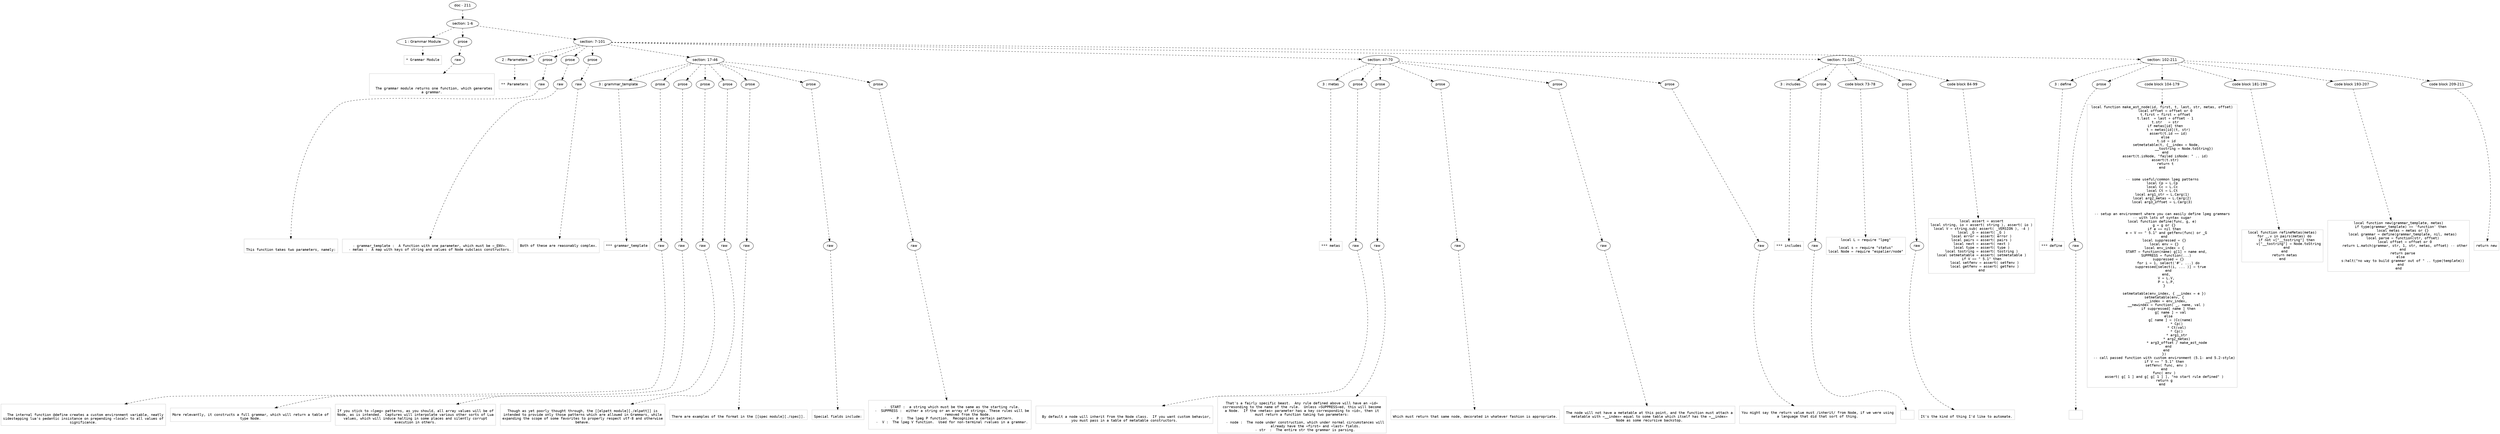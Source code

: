 digraph hierarchy {

node [fontname=Helvetica]
edge [style=dashed]

doc_0 [label="doc - 211"]


doc_0 -> { section_1}
{rank=same; section_1}

section_1 [label="section: 1-6"]


section_1 -> { header_2 prose_3 section_4}
{rank=same; header_2 prose_3 section_4}

header_2 [label="1 : Grammar Module"]

prose_3 [label="prose"]

section_4 [label="section: 7-101"]


header_2 -> leaf_5
leaf_5  [color=Gray,shape=rectangle,fontname=Inconsolata,label="* Grammar Module"]
prose_3 -> { raw_6}
{rank=same; raw_6}

raw_6 [label="raw"]


raw_6 -> leaf_7
leaf_7  [color=Gray,shape=rectangle,fontname=Inconsolata,label="


  The grammar module returns one function, which generates
a grammar.
"]
section_4 -> { header_8 prose_9 prose_10 prose_11 section_12 section_13 section_14 section_15}
{rank=same; header_8 prose_9 prose_10 prose_11 section_12 section_13 section_14 section_15}

header_8 [label="2 : Parameters"]

prose_9 [label="prose"]

prose_10 [label="prose"]

prose_11 [label="prose"]

section_12 [label="section: 17-46"]

section_13 [label="section: 47-70"]

section_14 [label="section: 71-101"]

section_15 [label="section: 102-211"]


header_8 -> leaf_16
leaf_16  [color=Gray,shape=rectangle,fontname=Inconsolata,label="** Parameters"]
prose_9 -> { raw_17}
{rank=same; raw_17}

raw_17 [label="raw"]


raw_17 -> leaf_18
leaf_18  [color=Gray,shape=rectangle,fontname=Inconsolata,label="

This function takes two parameters, namely:
"]
prose_10 -> { raw_19}
{rank=same; raw_19}

raw_19 [label="raw"]


raw_19 -> leaf_20
leaf_20  [color=Gray,shape=rectangle,fontname=Inconsolata,label="
  - grammar_template :  A function with one parameter, which must be =_ENV=.
  - metas :  A map with keys of string and values of Node subclass constructors.
"]
prose_11 -> { raw_21}
{rank=same; raw_21}

raw_21 [label="raw"]


raw_21 -> leaf_22
leaf_22  [color=Gray,shape=rectangle,fontname=Inconsolata,label="
Both of these are reasonably complex.

"]
section_12 -> { header_23 prose_24 prose_25 prose_26 prose_27 prose_28 prose_29 prose_30}
{rank=same; header_23 prose_24 prose_25 prose_26 prose_27 prose_28 prose_29 prose_30}

header_23 [label="3 : grammar_template"]

prose_24 [label="prose"]

prose_25 [label="prose"]

prose_26 [label="prose"]

prose_27 [label="prose"]

prose_28 [label="prose"]

prose_29 [label="prose"]

prose_30 [label="prose"]


header_23 -> leaf_31
leaf_31  [color=Gray,shape=rectangle,fontname=Inconsolata,label="*** grammar_template"]
prose_24 -> { raw_32}
{rank=same; raw_32}

raw_32 [label="raw"]


raw_32 -> leaf_33
leaf_33  [color=Gray,shape=rectangle,fontname=Inconsolata,label="

  The internal function @define creates a custom environment variable, neatly
sidestepping lua's pedantic insistance on prepending =local= to all values of
significance.
"]
prose_25 -> { raw_34}
{rank=same; raw_34}

raw_34 [label="raw"]


raw_34 -> leaf_35
leaf_35  [color=Gray,shape=rectangle,fontname=Inconsolata,label="
More relevantly, it constructs a full grammar, which will return a table of
type Node.
"]
prose_26 -> { raw_36}
{rank=same; raw_36}

raw_36 [label="raw"]


raw_36 -> leaf_37
leaf_37  [color=Gray,shape=rectangle,fontname=Inconsolata,label="
If you stick to =lpeg= patterns, as you should, all array values will be of
Node, as is intended.  Captures will interpolate various other sorts of Lua
values, which will induce halting in some places and silently corrupt
execution in others.
"]
prose_27 -> { raw_38}
{rank=same; raw_38}

raw_38 [label="raw"]


raw_38 -> leaf_39
leaf_39  [color=Gray,shape=rectangle,fontname=Inconsolata,label="
Though as yet poorly thought through, the [[elpatt module][./elpatt]] is
intended to provide only those patterns which are allowed in Grammars, while
expanding the scope of some favorites to properly respect utf-8 and otherwise
behave.
"]
prose_28 -> { raw_40}
{rank=same; raw_40}

raw_40 [label="raw"]


raw_40 -> leaf_41
leaf_41  [color=Gray,shape=rectangle,fontname=Inconsolata,label="
There are examples of the format in the [[spec module][./spec]].
"]
prose_29 -> { raw_42}
{rank=same; raw_42}

raw_42 [label="raw"]


raw_42 -> leaf_43
leaf_43  [color=Gray,shape=rectangle,fontname=Inconsolata,label="
Special fields include:
"]
prose_30 -> { raw_44}
{rank=same; raw_44}

raw_44 [label="raw"]


raw_44 -> leaf_45
leaf_45  [color=Gray,shape=rectangle,fontname=Inconsolata,label="
  -  START :  a string which must be the same as the starting rule.
  -  SUPPRESS :  either a string or an array of strings. These rules will be
                 removed from the Node.
  -  P :  The lpeg P function.  Recognizes a certain pattern.
  -  V :  The lpeg V function.  Used for non-terminal rvalues in a grammar.

"]
section_13 -> { header_46 prose_47 prose_48 prose_49 prose_50 prose_51}
{rank=same; header_46 prose_47 prose_48 prose_49 prose_50 prose_51}

header_46 [label="3 : metas"]

prose_47 [label="prose"]

prose_48 [label="prose"]

prose_49 [label="prose"]

prose_50 [label="prose"]

prose_51 [label="prose"]


header_46 -> leaf_52
leaf_52  [color=Gray,shape=rectangle,fontname=Inconsolata,label="*** metas"]
prose_47 -> { raw_53}
{rank=same; raw_53}

raw_53 [label="raw"]


raw_53 -> leaf_54
leaf_54  [color=Gray,shape=rectangle,fontname=Inconsolata,label="

  By default a node will inherit from the Node class.  If you want custom behavior,
you must pass in a table of metatable constructors.
"]
prose_48 -> { raw_55}
{rank=same; raw_55}

raw_55 [label="raw"]


raw_55 -> leaf_56
leaf_56  [color=Gray,shape=rectangle,fontname=Inconsolata,label="
That's a fairly specific beast.  Any rule defined above will have an =id=
corresonding to the name of the rule.  Unless =SUPPRESS=ed, this will become
a Node.  If the =metas= parameter has a key corresponding to =id=, then it
must return a function taking two parameters:

   - node :  The node under construction, which under normal circumstances will
             already have the =first= and =last= fields.
   - str  :  The entire str the grammar is parsing.
"]
prose_49 -> { raw_57}
{rank=same; raw_57}

raw_57 [label="raw"]


raw_57 -> leaf_58
leaf_58  [color=Gray,shape=rectangle,fontname=Inconsolata,label="
Which must return that same node, decorated in whatever fashion is appropriate.
"]
prose_50 -> { raw_59}
{rank=same; raw_59}

raw_59 [label="raw"]


raw_59 -> leaf_60
leaf_60  [color=Gray,shape=rectangle,fontname=Inconsolata,label="
The node will not have a metatable at this point, and the function must attach a
metatable with =__index= equal to some table which itself has the =__index=
Node as some recursive backstop.
"]
prose_51 -> { raw_61}
{rank=same; raw_61}

raw_61 [label="raw"]


raw_61 -> leaf_62
leaf_62  [color=Gray,shape=rectangle,fontname=Inconsolata,label="
You might say the return value must /inherit/ from Node, if we were using
a language that did that sort of thing.

"]
section_14 -> { header_63 prose_64 codeblock_65 prose_66 codeblock_67}
{rank=same; header_63 prose_64 codeblock_65 prose_66 codeblock_67}

header_63 [label="3 : includes"]

prose_64 [label="prose"]

codeblock_65 [label="code block 73-78"]

prose_66 [label="prose"]

codeblock_67 [label="code block 84-99"]


header_63 -> leaf_68
leaf_68  [color=Gray,shape=rectangle,fontname=Inconsolata,label="*** includes"]
prose_64 -> { raw_69}
{rank=same; raw_69}

raw_69 [label="raw"]


raw_69 -> leaf_70
leaf_70  [color=Gray,shape=rectangle,fontname=Inconsolata,label="
"]
codeblock_65 -> leaf_71
leaf_71  [color=Gray,shape=rectangle,fontname=Inconsolata,label="local L = require \"lpeg\"

local s = require \"status\"
local Node = require \"espalier/node\""]
prose_66 -> { raw_72}
{rank=same; raw_72}

raw_72 [label="raw"]


raw_72 -> leaf_73
leaf_73  [color=Gray,shape=rectangle,fontname=Inconsolata,label="
It's the kind of thing I'd like to automate.
"]
codeblock_67 -> leaf_74
leaf_74  [color=Gray,shape=rectangle,fontname=Inconsolata,label="local assert = assert
local string, io = assert( string ), assert( io )
local V = string.sub( assert( _VERSION ), -4 )
local _G = assert( _G )
local error = assert( error )
local pairs = assert( pairs )
local next = assert( next )
local type = assert( type )
local tostring = assert( tostring )
local setmetatable = assert( setmetatable )
if V == \" 5.1\" then
   local setfenv = assert( setfenv )
   local getfenv = assert( getfenv )
end"]
section_15 -> { header_75 prose_76 codeblock_77 codeblock_78 codeblock_79 codeblock_80}
{rank=same; header_75 prose_76 codeblock_77 codeblock_78 codeblock_79 codeblock_80}

header_75 [label="3 : define"]

prose_76 [label="prose"]

codeblock_77 [label="code block 104-179"]

codeblock_78 [label="code block 181-190"]

codeblock_79 [label="code block 193-207"]

codeblock_80 [label="code block 209-211"]


header_75 -> leaf_81
leaf_81  [color=Gray,shape=rectangle,fontname=Inconsolata,label="*** define"]
prose_76 -> { raw_82}
{rank=same; raw_82}

raw_82 [label="raw"]


raw_82 -> leaf_83
leaf_83  [color=Gray,shape=rectangle,fontname=Inconsolata,label="
"]
codeblock_77 -> leaf_84
leaf_84  [color=Gray,shape=rectangle,fontname=Inconsolata,label="local function make_ast_node(id, first, t, last, str, metas, offset)
   local offset = offset or 0
   t.first = first + offset
   t.last  = last + offset - 1
   t.str   = str
   if metas[id] then
      t = metas[id](t, str)
      assert(t.id == id)
   else
    t.id = id
    setmetatable(t, {__index = Node,
                     __tostring = Node.toString})
   end
   assert(t.isNode, \"failed isNode: \" .. id)
   assert(t.str)
   return t
end


-- some useful/common lpeg patterns
local Cp = L.Cp
local Cc = L.Cc
local Ct = L.Ct
local arg1_str = L.Carg(1)
local arg2_metas = L.Carg(2)
local arg3_offset = L.Carg(3)


-- setup an environment where you can easily define lpeg grammars
-- with lots of syntax sugar
local function define(func, g, e)
  g = g or {}
  if e == nil then
    e = V == \" 5.1\" and getfenv(func) or _G
  end
  local suppressed = {}
  local env = {}
  local env_index = {
    START = function(name) g[1] = name end,
    SUPPRESS = function(...)
      suppressed = {}
      for i = 1, select('#', ...) do
        suppressed[select(i, ... )] = true
      end
    end,
    V = L.V,
    P = L.P,
  }

  setmetatable(env_index, { __index = e })
  setmetatable(env, {
    __index = env_index,
    __newindex = function( _, name, val )
      if suppressed[ name ] then
        g[ name ] = val
      else
        g[ name ] = (Cc(name)
              * Cp()
              * Ct(val)
              * Cp()
              * arg1_str
              * arg2_metas)
              * arg3_offset / make_ast_node
      end
    end
  })
  -- call passed function with custom environment (5.1- and 5.2-style)
  if V == \" 5.1\" then
    setfenv( func, env )
  end
  func( env )
  assert( g[ 1 ] and g[ g[ 1 ] ], \"no start rule defined\" )
  return g
end"]
codeblock_78 -> leaf_85
leaf_85  [color=Gray,shape=rectangle,fontname=Inconsolata,label="local function refineMetas(metas)
  for _,v in pairs(metas) do
    if not v[\"__tostring\"] then
      v[\"__tostring\"] = Node.toString
    end
  end
  return metas
end"]
codeblock_79 -> leaf_86
leaf_86  [color=Gray,shape=rectangle,fontname=Inconsolata,label="local function new(grammar_template, metas)
  if type(grammar_template) == 'function' then
    local metas = metas or {}
    local grammar = define(grammar_template, nil, metas)
    local parse = function(str, offset)
      local offset = offset or 0
      return L.match(grammar, str, 1, str, metas, offset) -- other
    end
    return parse
  else
    s:halt(\"no way to build grammar out of \" .. type(template))
  end
end"]
codeblock_80 -> leaf_87
leaf_87  [color=Gray,shape=rectangle,fontname=Inconsolata,label="return new"]

}
